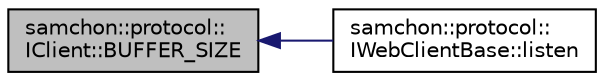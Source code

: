 digraph "samchon::protocol::IClient::BUFFER_SIZE"
{
  edge [fontname="Helvetica",fontsize="10",labelfontname="Helvetica",labelfontsize="10"];
  node [fontname="Helvetica",fontsize="10",shape=record];
  rankdir="LR";
  Node1 [label="samchon::protocol::\lIClient::BUFFER_SIZE",height=0.2,width=0.4,color="black", fillcolor="grey75", style="filled", fontcolor="black"];
  Node1 -> Node2 [dir="back",color="midnightblue",fontsize="10",style="solid",fontname="Helvetica"];
  Node2 [label="samchon::protocol::\lIWebClientBase::listen",height=0.2,width=0.4,color="black", fillcolor="white", style="filled",URL="$d0/d4f/classsamchon_1_1protocol_1_1IWebClientBase.html#aa930d9ab8a18553f31dce1333e7ed712",tooltip="Listens message from a related system. "];
}
